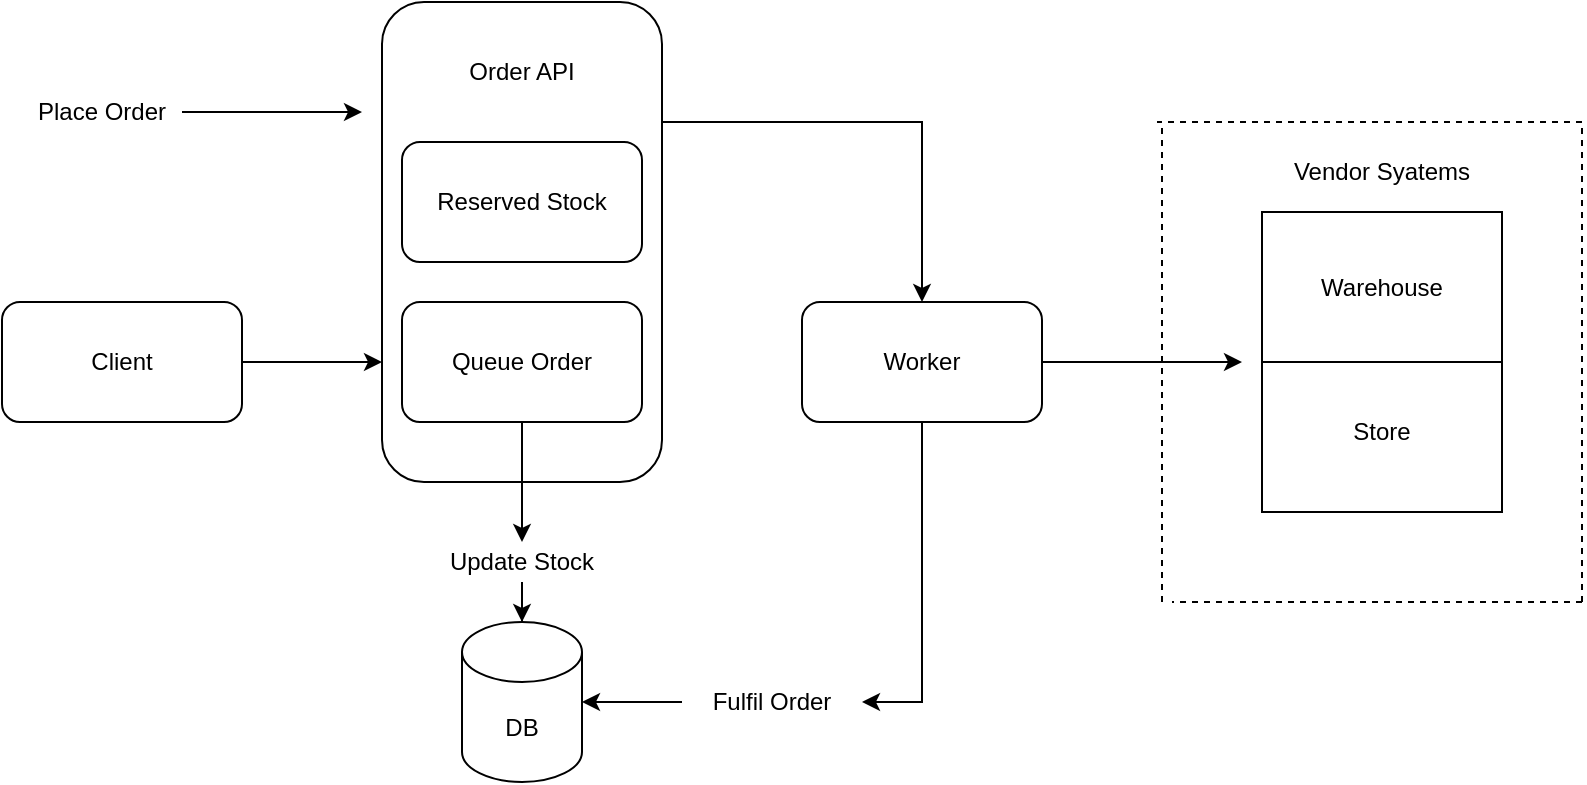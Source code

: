 <mxfile version="26.2.13">
  <diagram name="Page-1" id="A4Uvkctqrm-hldKwgWU3">
    <mxGraphModel dx="1044" dy="527" grid="1" gridSize="10" guides="1" tooltips="1" connect="1" arrows="1" fold="1" page="1" pageScale="1" pageWidth="850" pageHeight="1100" math="0" shadow="0">
      <root>
        <mxCell id="0" />
        <mxCell id="1" parent="0" />
        <mxCell id="MpQGxjhSorMaiFaPjpvF-20" style="edgeStyle=orthogonalEdgeStyle;rounded=0;orthogonalLoop=1;jettySize=auto;html=1;entryX=0;entryY=0.75;entryDx=0;entryDy=0;" edge="1" parent="1" source="MpQGxjhSorMaiFaPjpvF-1" target="MpQGxjhSorMaiFaPjpvF-2">
          <mxGeometry relative="1" as="geometry" />
        </mxCell>
        <mxCell id="MpQGxjhSorMaiFaPjpvF-1" value="Client" style="rounded=1;whiteSpace=wrap;html=1;" vertex="1" parent="1">
          <mxGeometry x="40" y="290" width="120" height="60" as="geometry" />
        </mxCell>
        <mxCell id="MpQGxjhSorMaiFaPjpvF-24" style="edgeStyle=orthogonalEdgeStyle;rounded=0;orthogonalLoop=1;jettySize=auto;html=1;exitX=1;exitY=0.25;exitDx=0;exitDy=0;entryX=0.5;entryY=0;entryDx=0;entryDy=0;" edge="1" parent="1" source="MpQGxjhSorMaiFaPjpvF-2" target="MpQGxjhSorMaiFaPjpvF-3">
          <mxGeometry relative="1" as="geometry" />
        </mxCell>
        <mxCell id="MpQGxjhSorMaiFaPjpvF-2" value="" style="rounded=1;whiteSpace=wrap;html=1;" vertex="1" parent="1">
          <mxGeometry x="230" y="140" width="140" height="240" as="geometry" />
        </mxCell>
        <mxCell id="MpQGxjhSorMaiFaPjpvF-27" style="edgeStyle=orthogonalEdgeStyle;rounded=0;orthogonalLoop=1;jettySize=auto;html=1;" edge="1" parent="1" source="MpQGxjhSorMaiFaPjpvF-3">
          <mxGeometry relative="1" as="geometry">
            <mxPoint x="660" y="320" as="targetPoint" />
          </mxGeometry>
        </mxCell>
        <mxCell id="MpQGxjhSorMaiFaPjpvF-3" value="Worker" style="rounded=1;whiteSpace=wrap;html=1;" vertex="1" parent="1">
          <mxGeometry x="440" y="290" width="120" height="60" as="geometry" />
        </mxCell>
        <mxCell id="MpQGxjhSorMaiFaPjpvF-4" value="DB" style="shape=cylinder3;whiteSpace=wrap;html=1;boundedLbl=1;backgroundOutline=1;size=15;" vertex="1" parent="1">
          <mxGeometry x="270" y="450" width="60" height="80" as="geometry" />
        </mxCell>
        <mxCell id="MpQGxjhSorMaiFaPjpvF-6" value="" style="rounded=0;whiteSpace=wrap;html=1;" vertex="1" parent="1">
          <mxGeometry x="670" y="245" width="120" height="150" as="geometry" />
        </mxCell>
        <mxCell id="MpQGxjhSorMaiFaPjpvF-7" value="" style="endArrow=none;dashed=1;html=1;rounded=0;" edge="1" parent="1">
          <mxGeometry width="50" height="50" relative="1" as="geometry">
            <mxPoint x="620" y="440" as="sourcePoint" />
            <mxPoint x="620" y="200" as="targetPoint" />
          </mxGeometry>
        </mxCell>
        <mxCell id="MpQGxjhSorMaiFaPjpvF-8" value="" style="endArrow=none;dashed=1;html=1;rounded=0;" edge="1" parent="1">
          <mxGeometry width="50" height="50" relative="1" as="geometry">
            <mxPoint x="830" y="440" as="sourcePoint" />
            <mxPoint x="625" y="440" as="targetPoint" />
          </mxGeometry>
        </mxCell>
        <mxCell id="MpQGxjhSorMaiFaPjpvF-9" value="" style="endArrow=none;dashed=1;html=1;rounded=0;" edge="1" parent="1">
          <mxGeometry width="50" height="50" relative="1" as="geometry">
            <mxPoint x="830" y="440" as="sourcePoint" />
            <mxPoint x="830" y="200" as="targetPoint" />
          </mxGeometry>
        </mxCell>
        <mxCell id="MpQGxjhSorMaiFaPjpvF-10" value="" style="endArrow=none;dashed=1;html=1;rounded=0;" edge="1" parent="1">
          <mxGeometry width="50" height="50" relative="1" as="geometry">
            <mxPoint x="830" y="200" as="sourcePoint" />
            <mxPoint x="617.5" y="200" as="targetPoint" />
          </mxGeometry>
        </mxCell>
        <mxCell id="MpQGxjhSorMaiFaPjpvF-12" value="Reserved Stock" style="rounded=1;whiteSpace=wrap;html=1;" vertex="1" parent="1">
          <mxGeometry x="240" y="210" width="120" height="60" as="geometry" />
        </mxCell>
        <mxCell id="MpQGxjhSorMaiFaPjpvF-13" value="Queue Order" style="rounded=1;whiteSpace=wrap;html=1;" vertex="1" parent="1">
          <mxGeometry x="240" y="290" width="120" height="60" as="geometry" />
        </mxCell>
        <mxCell id="MpQGxjhSorMaiFaPjpvF-14" value="Order API" style="text;html=1;align=center;verticalAlign=middle;whiteSpace=wrap;rounded=0;" vertex="1" parent="1">
          <mxGeometry x="270" y="160" width="60" height="30" as="geometry" />
        </mxCell>
        <mxCell id="MpQGxjhSorMaiFaPjpvF-16" value="Warehouse" style="rounded=0;whiteSpace=wrap;html=1;" vertex="1" parent="1">
          <mxGeometry x="670" y="245" width="120" height="75" as="geometry" />
        </mxCell>
        <mxCell id="MpQGxjhSorMaiFaPjpvF-18" value="Store" style="text;html=1;align=center;verticalAlign=middle;whiteSpace=wrap;rounded=0;" vertex="1" parent="1">
          <mxGeometry x="700" y="340" width="60" height="30" as="geometry" />
        </mxCell>
        <mxCell id="MpQGxjhSorMaiFaPjpvF-19" value="Vendor Syatems" style="text;html=1;align=center;verticalAlign=middle;whiteSpace=wrap;rounded=0;" vertex="1" parent="1">
          <mxGeometry x="660" y="210" width="140" height="30" as="geometry" />
        </mxCell>
        <mxCell id="MpQGxjhSorMaiFaPjpvF-23" style="edgeStyle=orthogonalEdgeStyle;rounded=0;orthogonalLoop=1;jettySize=auto;html=1;" edge="1" parent="1" source="MpQGxjhSorMaiFaPjpvF-22">
          <mxGeometry relative="1" as="geometry">
            <mxPoint x="220" y="195" as="targetPoint" />
          </mxGeometry>
        </mxCell>
        <mxCell id="MpQGxjhSorMaiFaPjpvF-22" value="Place Order" style="text;html=1;align=center;verticalAlign=middle;whiteSpace=wrap;rounded=0;" vertex="1" parent="1">
          <mxGeometry x="50" y="180" width="80" height="30" as="geometry" />
        </mxCell>
        <mxCell id="MpQGxjhSorMaiFaPjpvF-25" style="edgeStyle=orthogonalEdgeStyle;rounded=0;orthogonalLoop=1;jettySize=auto;html=1;entryX=1;entryY=0.5;entryDx=0;entryDy=0;entryPerimeter=0;" edge="1" parent="1" source="MpQGxjhSorMaiFaPjpvF-26" target="MpQGxjhSorMaiFaPjpvF-4">
          <mxGeometry relative="1" as="geometry">
            <Array as="points" />
          </mxGeometry>
        </mxCell>
        <mxCell id="MpQGxjhSorMaiFaPjpvF-28" style="edgeStyle=orthogonalEdgeStyle;rounded=0;orthogonalLoop=1;jettySize=auto;html=1;entryX=0.5;entryY=0;entryDx=0;entryDy=0;entryPerimeter=0;" edge="1" parent="1" source="MpQGxjhSorMaiFaPjpvF-30" target="MpQGxjhSorMaiFaPjpvF-4">
          <mxGeometry relative="1" as="geometry" />
        </mxCell>
        <mxCell id="MpQGxjhSorMaiFaPjpvF-29" value="" style="edgeStyle=orthogonalEdgeStyle;rounded=0;orthogonalLoop=1;jettySize=auto;html=1;entryX=0.5;entryY=0;entryDx=0;entryDy=0;entryPerimeter=0;" edge="1" parent="1" source="MpQGxjhSorMaiFaPjpvF-13" target="MpQGxjhSorMaiFaPjpvF-30">
          <mxGeometry relative="1" as="geometry">
            <mxPoint x="300" y="350" as="sourcePoint" />
            <mxPoint x="300" y="450" as="targetPoint" />
          </mxGeometry>
        </mxCell>
        <mxCell id="MpQGxjhSorMaiFaPjpvF-30" value="Update Stock" style="text;html=1;align=center;verticalAlign=middle;whiteSpace=wrap;rounded=0;" vertex="1" parent="1">
          <mxGeometry x="250" y="410" width="100" height="20" as="geometry" />
        </mxCell>
        <mxCell id="MpQGxjhSorMaiFaPjpvF-32" value="" style="edgeStyle=orthogonalEdgeStyle;rounded=0;orthogonalLoop=1;jettySize=auto;html=1;entryX=1;entryY=0.5;entryDx=0;entryDy=0;entryPerimeter=0;" edge="1" parent="1" source="MpQGxjhSorMaiFaPjpvF-3" target="MpQGxjhSorMaiFaPjpvF-26">
          <mxGeometry relative="1" as="geometry">
            <mxPoint x="500" y="350" as="sourcePoint" />
            <mxPoint x="330" y="490" as="targetPoint" />
            <Array as="points">
              <mxPoint x="500" y="490" />
            </Array>
          </mxGeometry>
        </mxCell>
        <mxCell id="MpQGxjhSorMaiFaPjpvF-26" value="Fulfil Order" style="text;html=1;align=center;verticalAlign=middle;whiteSpace=wrap;rounded=0;" vertex="1" parent="1">
          <mxGeometry x="380" y="475" width="90" height="30" as="geometry" />
        </mxCell>
      </root>
    </mxGraphModel>
  </diagram>
</mxfile>
